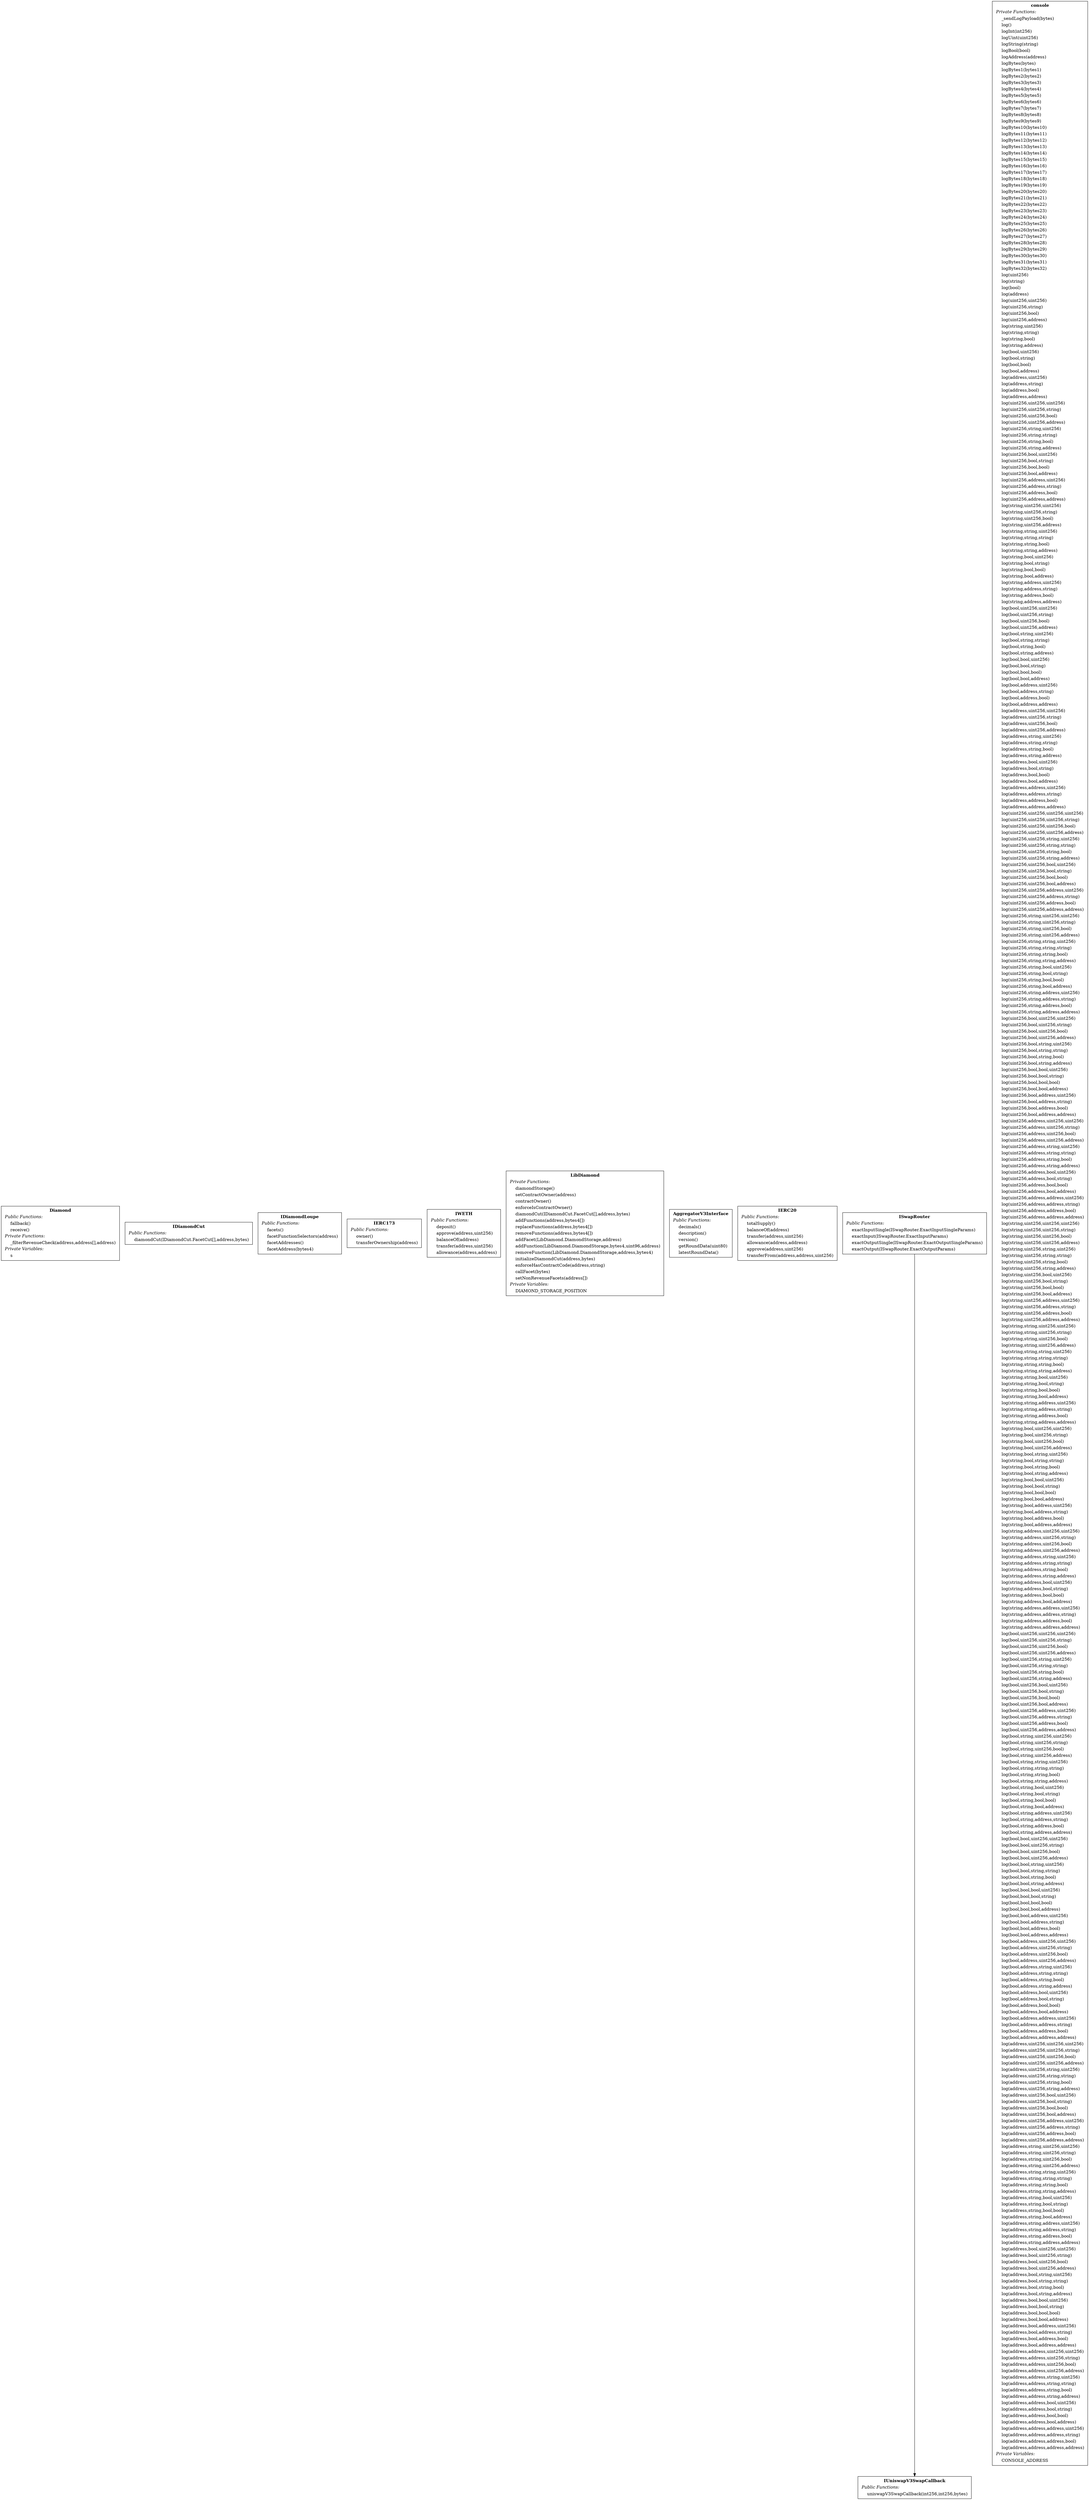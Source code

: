 digraph "" {
Diamond[shape="box"label=< <TABLE border="0"><TR><TD align="center"><B>Diamond</B></TD></TR><TR><TD align="left"><I>Public Functions:</I></TD></TR><TR><TD align="left">    fallback()</TD></TR><TR><TD align="left">    receive()</TD></TR><TR><TD align="left"><I>Private Functions:</I></TD></TR><TR><TD align="left">    _filterRevenueCheck(address,address[],address)</TD></TR><TR><TD align="left"><I>Private Variables:</I></TD></TR><TR><TD align="left">    s</TD></TR></TABLE> >];

IDiamondCut[shape="box"label=< <TABLE border="0"><TR><TD align="center"><B>IDiamondCut</B></TD></TR><TR><TD align="left"><I>Public Functions:</I></TD></TR><TR><TD align="left">    diamondCut(IDiamondCut.FacetCut[],address,bytes)</TD></TR></TABLE> >];

IDiamondLoupe[shape="box"label=< <TABLE border="0"><TR><TD align="center"><B>IDiamondLoupe</B></TD></TR><TR><TD align="left"><I>Public Functions:</I></TD></TR><TR><TD align="left">    facets()</TD></TR><TR><TD align="left">    facetFunctionSelectors(address)</TD></TR><TR><TD align="left">    facetAddresses()</TD></TR><TR><TD align="left">    facetAddress(bytes4)</TD></TR></TABLE> >];

IERC173[shape="box"label=< <TABLE border="0"><TR><TD align="center"><B>IERC173</B></TD></TR><TR><TD align="left"><I>Public Functions:</I></TD></TR><TR><TD align="left">    owner()</TD></TR><TR><TD align="left">    transferOwnership(address)</TD></TR></TABLE> >];

IWETH[shape="box"label=< <TABLE border="0"><TR><TD align="center"><B>IWETH</B></TD></TR><TR><TD align="left"><I>Public Functions:</I></TD></TR><TR><TD align="left">    deposit()</TD></TR><TR><TD align="left">    approve(address,uint256)</TD></TR><TR><TD align="left">    balanceOf(address)</TD></TR><TR><TD align="left">    transfer(address,uint256)</TD></TR><TR><TD align="left">    allowance(address,address)</TD></TR></TABLE> >];

LibDiamond[shape="box"label=< <TABLE border="0"><TR><TD align="center"><B>LibDiamond</B></TD></TR><TR><TD align="left"><I>Private Functions:</I></TD></TR><TR><TD align="left">    diamondStorage()</TD></TR><TR><TD align="left">    setContractOwner(address)</TD></TR><TR><TD align="left">    contractOwner()</TD></TR><TR><TD align="left">    enforceIsContractOwner()</TD></TR><TR><TD align="left">    diamondCut(IDiamondCut.FacetCut[],address,bytes)</TD></TR><TR><TD align="left">    addFunctions(address,bytes4[])</TD></TR><TR><TD align="left">    replaceFunctions(address,bytes4[])</TD></TR><TR><TD align="left">    removeFunctions(address,bytes4[])</TD></TR><TR><TD align="left">    addFacet(LibDiamond.DiamondStorage,address)</TD></TR><TR><TD align="left">    addFunction(LibDiamond.DiamondStorage,bytes4,uint96,address)</TD></TR><TR><TD align="left">    removeFunction(LibDiamond.DiamondStorage,address,bytes4)</TD></TR><TR><TD align="left">    initializeDiamondCut(address,bytes)</TD></TR><TR><TD align="left">    enforceHasContractCode(address,string)</TD></TR><TR><TD align="left">    callFacet(bytes)</TD></TR><TR><TD align="left">    setNonRevenueFacets(address[])</TD></TR><TR><TD align="left"><I>Private Variables:</I></TD></TR><TR><TD align="left">    DIAMOND_STORAGE_POSITION</TD></TR></TABLE> >];

AggregatorV3Interface[shape="box"label=< <TABLE border="0"><TR><TD align="center"><B>AggregatorV3Interface</B></TD></TR><TR><TD align="left"><I>Public Functions:</I></TD></TR><TR><TD align="left">    decimals()</TD></TR><TR><TD align="left">    description()</TD></TR><TR><TD align="left">    version()</TD></TR><TR><TD align="left">    getRoundData(uint80)</TD></TR><TR><TD align="left">    latestRoundData()</TD></TR></TABLE> >];

IERC20[shape="box"label=< <TABLE border="0"><TR><TD align="center"><B>IERC20</B></TD></TR><TR><TD align="left"><I>Public Functions:</I></TD></TR><TR><TD align="left">    totalSupply()</TD></TR><TR><TD align="left">    balanceOf(address)</TD></TR><TR><TD align="left">    transfer(address,uint256)</TD></TR><TR><TD align="left">    allowance(address,address)</TD></TR><TR><TD align="left">    approve(address,uint256)</TD></TR><TR><TD align="left">    transferFrom(address,address,uint256)</TD></TR></TABLE> >];

IUniswapV3SwapCallback[shape="box"label=< <TABLE border="0"><TR><TD align="center"><B>IUniswapV3SwapCallback</B></TD></TR><TR><TD align="left"><I>Public Functions:</I></TD></TR><TR><TD align="left">    uniswapV3SwapCallback(int256,int256,bytes)</TD></TR></TABLE> >];

ISwapRouter -> IUniswapV3SwapCallback;
ISwapRouter[shape="box"label=< <TABLE border="0"><TR><TD align="center"><B>ISwapRouter</B></TD></TR><TR><TD align="left"><I>Public Functions:</I></TD></TR><TR><TD align="left">    exactInputSingle(ISwapRouter.ExactInputSingleParams)</TD></TR><TR><TD align="left">    exactInput(ISwapRouter.ExactInputParams)</TD></TR><TR><TD align="left">    exactOutputSingle(ISwapRouter.ExactOutputSingleParams)</TD></TR><TR><TD align="left">    exactOutput(ISwapRouter.ExactOutputParams)</TD></TR></TABLE> >];

console[shape="box"label=< <TABLE border="0"><TR><TD align="center"><B>console</B></TD></TR><TR><TD align="left"><I>Private Functions:</I></TD></TR><TR><TD align="left">    _sendLogPayload(bytes)</TD></TR><TR><TD align="left">    log()</TD></TR><TR><TD align="left">    logInt(int256)</TD></TR><TR><TD align="left">    logUint(uint256)</TD></TR><TR><TD align="left">    logString(string)</TD></TR><TR><TD align="left">    logBool(bool)</TD></TR><TR><TD align="left">    logAddress(address)</TD></TR><TR><TD align="left">    logBytes(bytes)</TD></TR><TR><TD align="left">    logBytes1(bytes1)</TD></TR><TR><TD align="left">    logBytes2(bytes2)</TD></TR><TR><TD align="left">    logBytes3(bytes3)</TD></TR><TR><TD align="left">    logBytes4(bytes4)</TD></TR><TR><TD align="left">    logBytes5(bytes5)</TD></TR><TR><TD align="left">    logBytes6(bytes6)</TD></TR><TR><TD align="left">    logBytes7(bytes7)</TD></TR><TR><TD align="left">    logBytes8(bytes8)</TD></TR><TR><TD align="left">    logBytes9(bytes9)</TD></TR><TR><TD align="left">    logBytes10(bytes10)</TD></TR><TR><TD align="left">    logBytes11(bytes11)</TD></TR><TR><TD align="left">    logBytes12(bytes12)</TD></TR><TR><TD align="left">    logBytes13(bytes13)</TD></TR><TR><TD align="left">    logBytes14(bytes14)</TD></TR><TR><TD align="left">    logBytes15(bytes15)</TD></TR><TR><TD align="left">    logBytes16(bytes16)</TD></TR><TR><TD align="left">    logBytes17(bytes17)</TD></TR><TR><TD align="left">    logBytes18(bytes18)</TD></TR><TR><TD align="left">    logBytes19(bytes19)</TD></TR><TR><TD align="left">    logBytes20(bytes20)</TD></TR><TR><TD align="left">    logBytes21(bytes21)</TD></TR><TR><TD align="left">    logBytes22(bytes22)</TD></TR><TR><TD align="left">    logBytes23(bytes23)</TD></TR><TR><TD align="left">    logBytes24(bytes24)</TD></TR><TR><TD align="left">    logBytes25(bytes25)</TD></TR><TR><TD align="left">    logBytes26(bytes26)</TD></TR><TR><TD align="left">    logBytes27(bytes27)</TD></TR><TR><TD align="left">    logBytes28(bytes28)</TD></TR><TR><TD align="left">    logBytes29(bytes29)</TD></TR><TR><TD align="left">    logBytes30(bytes30)</TD></TR><TR><TD align="left">    logBytes31(bytes31)</TD></TR><TR><TD align="left">    logBytes32(bytes32)</TD></TR><TR><TD align="left">    log(uint256)</TD></TR><TR><TD align="left">    log(string)</TD></TR><TR><TD align="left">    log(bool)</TD></TR><TR><TD align="left">    log(address)</TD></TR><TR><TD align="left">    log(uint256,uint256)</TD></TR><TR><TD align="left">    log(uint256,string)</TD></TR><TR><TD align="left">    log(uint256,bool)</TD></TR><TR><TD align="left">    log(uint256,address)</TD></TR><TR><TD align="left">    log(string,uint256)</TD></TR><TR><TD align="left">    log(string,string)</TD></TR><TR><TD align="left">    log(string,bool)</TD></TR><TR><TD align="left">    log(string,address)</TD></TR><TR><TD align="left">    log(bool,uint256)</TD></TR><TR><TD align="left">    log(bool,string)</TD></TR><TR><TD align="left">    log(bool,bool)</TD></TR><TR><TD align="left">    log(bool,address)</TD></TR><TR><TD align="left">    log(address,uint256)</TD></TR><TR><TD align="left">    log(address,string)</TD></TR><TR><TD align="left">    log(address,bool)</TD></TR><TR><TD align="left">    log(address,address)</TD></TR><TR><TD align="left">    log(uint256,uint256,uint256)</TD></TR><TR><TD align="left">    log(uint256,uint256,string)</TD></TR><TR><TD align="left">    log(uint256,uint256,bool)</TD></TR><TR><TD align="left">    log(uint256,uint256,address)</TD></TR><TR><TD align="left">    log(uint256,string,uint256)</TD></TR><TR><TD align="left">    log(uint256,string,string)</TD></TR><TR><TD align="left">    log(uint256,string,bool)</TD></TR><TR><TD align="left">    log(uint256,string,address)</TD></TR><TR><TD align="left">    log(uint256,bool,uint256)</TD></TR><TR><TD align="left">    log(uint256,bool,string)</TD></TR><TR><TD align="left">    log(uint256,bool,bool)</TD></TR><TR><TD align="left">    log(uint256,bool,address)</TD></TR><TR><TD align="left">    log(uint256,address,uint256)</TD></TR><TR><TD align="left">    log(uint256,address,string)</TD></TR><TR><TD align="left">    log(uint256,address,bool)</TD></TR><TR><TD align="left">    log(uint256,address,address)</TD></TR><TR><TD align="left">    log(string,uint256,uint256)</TD></TR><TR><TD align="left">    log(string,uint256,string)</TD></TR><TR><TD align="left">    log(string,uint256,bool)</TD></TR><TR><TD align="left">    log(string,uint256,address)</TD></TR><TR><TD align="left">    log(string,string,uint256)</TD></TR><TR><TD align="left">    log(string,string,string)</TD></TR><TR><TD align="left">    log(string,string,bool)</TD></TR><TR><TD align="left">    log(string,string,address)</TD></TR><TR><TD align="left">    log(string,bool,uint256)</TD></TR><TR><TD align="left">    log(string,bool,string)</TD></TR><TR><TD align="left">    log(string,bool,bool)</TD></TR><TR><TD align="left">    log(string,bool,address)</TD></TR><TR><TD align="left">    log(string,address,uint256)</TD></TR><TR><TD align="left">    log(string,address,string)</TD></TR><TR><TD align="left">    log(string,address,bool)</TD></TR><TR><TD align="left">    log(string,address,address)</TD></TR><TR><TD align="left">    log(bool,uint256,uint256)</TD></TR><TR><TD align="left">    log(bool,uint256,string)</TD></TR><TR><TD align="left">    log(bool,uint256,bool)</TD></TR><TR><TD align="left">    log(bool,uint256,address)</TD></TR><TR><TD align="left">    log(bool,string,uint256)</TD></TR><TR><TD align="left">    log(bool,string,string)</TD></TR><TR><TD align="left">    log(bool,string,bool)</TD></TR><TR><TD align="left">    log(bool,string,address)</TD></TR><TR><TD align="left">    log(bool,bool,uint256)</TD></TR><TR><TD align="left">    log(bool,bool,string)</TD></TR><TR><TD align="left">    log(bool,bool,bool)</TD></TR><TR><TD align="left">    log(bool,bool,address)</TD></TR><TR><TD align="left">    log(bool,address,uint256)</TD></TR><TR><TD align="left">    log(bool,address,string)</TD></TR><TR><TD align="left">    log(bool,address,bool)</TD></TR><TR><TD align="left">    log(bool,address,address)</TD></TR><TR><TD align="left">    log(address,uint256,uint256)</TD></TR><TR><TD align="left">    log(address,uint256,string)</TD></TR><TR><TD align="left">    log(address,uint256,bool)</TD></TR><TR><TD align="left">    log(address,uint256,address)</TD></TR><TR><TD align="left">    log(address,string,uint256)</TD></TR><TR><TD align="left">    log(address,string,string)</TD></TR><TR><TD align="left">    log(address,string,bool)</TD></TR><TR><TD align="left">    log(address,string,address)</TD></TR><TR><TD align="left">    log(address,bool,uint256)</TD></TR><TR><TD align="left">    log(address,bool,string)</TD></TR><TR><TD align="left">    log(address,bool,bool)</TD></TR><TR><TD align="left">    log(address,bool,address)</TD></TR><TR><TD align="left">    log(address,address,uint256)</TD></TR><TR><TD align="left">    log(address,address,string)</TD></TR><TR><TD align="left">    log(address,address,bool)</TD></TR><TR><TD align="left">    log(address,address,address)</TD></TR><TR><TD align="left">    log(uint256,uint256,uint256,uint256)</TD></TR><TR><TD align="left">    log(uint256,uint256,uint256,string)</TD></TR><TR><TD align="left">    log(uint256,uint256,uint256,bool)</TD></TR><TR><TD align="left">    log(uint256,uint256,uint256,address)</TD></TR><TR><TD align="left">    log(uint256,uint256,string,uint256)</TD></TR><TR><TD align="left">    log(uint256,uint256,string,string)</TD></TR><TR><TD align="left">    log(uint256,uint256,string,bool)</TD></TR><TR><TD align="left">    log(uint256,uint256,string,address)</TD></TR><TR><TD align="left">    log(uint256,uint256,bool,uint256)</TD></TR><TR><TD align="left">    log(uint256,uint256,bool,string)</TD></TR><TR><TD align="left">    log(uint256,uint256,bool,bool)</TD></TR><TR><TD align="left">    log(uint256,uint256,bool,address)</TD></TR><TR><TD align="left">    log(uint256,uint256,address,uint256)</TD></TR><TR><TD align="left">    log(uint256,uint256,address,string)</TD></TR><TR><TD align="left">    log(uint256,uint256,address,bool)</TD></TR><TR><TD align="left">    log(uint256,uint256,address,address)</TD></TR><TR><TD align="left">    log(uint256,string,uint256,uint256)</TD></TR><TR><TD align="left">    log(uint256,string,uint256,string)</TD></TR><TR><TD align="left">    log(uint256,string,uint256,bool)</TD></TR><TR><TD align="left">    log(uint256,string,uint256,address)</TD></TR><TR><TD align="left">    log(uint256,string,string,uint256)</TD></TR><TR><TD align="left">    log(uint256,string,string,string)</TD></TR><TR><TD align="left">    log(uint256,string,string,bool)</TD></TR><TR><TD align="left">    log(uint256,string,string,address)</TD></TR><TR><TD align="left">    log(uint256,string,bool,uint256)</TD></TR><TR><TD align="left">    log(uint256,string,bool,string)</TD></TR><TR><TD align="left">    log(uint256,string,bool,bool)</TD></TR><TR><TD align="left">    log(uint256,string,bool,address)</TD></TR><TR><TD align="left">    log(uint256,string,address,uint256)</TD></TR><TR><TD align="left">    log(uint256,string,address,string)</TD></TR><TR><TD align="left">    log(uint256,string,address,bool)</TD></TR><TR><TD align="left">    log(uint256,string,address,address)</TD></TR><TR><TD align="left">    log(uint256,bool,uint256,uint256)</TD></TR><TR><TD align="left">    log(uint256,bool,uint256,string)</TD></TR><TR><TD align="left">    log(uint256,bool,uint256,bool)</TD></TR><TR><TD align="left">    log(uint256,bool,uint256,address)</TD></TR><TR><TD align="left">    log(uint256,bool,string,uint256)</TD></TR><TR><TD align="left">    log(uint256,bool,string,string)</TD></TR><TR><TD align="left">    log(uint256,bool,string,bool)</TD></TR><TR><TD align="left">    log(uint256,bool,string,address)</TD></TR><TR><TD align="left">    log(uint256,bool,bool,uint256)</TD></TR><TR><TD align="left">    log(uint256,bool,bool,string)</TD></TR><TR><TD align="left">    log(uint256,bool,bool,bool)</TD></TR><TR><TD align="left">    log(uint256,bool,bool,address)</TD></TR><TR><TD align="left">    log(uint256,bool,address,uint256)</TD></TR><TR><TD align="left">    log(uint256,bool,address,string)</TD></TR><TR><TD align="left">    log(uint256,bool,address,bool)</TD></TR><TR><TD align="left">    log(uint256,bool,address,address)</TD></TR><TR><TD align="left">    log(uint256,address,uint256,uint256)</TD></TR><TR><TD align="left">    log(uint256,address,uint256,string)</TD></TR><TR><TD align="left">    log(uint256,address,uint256,bool)</TD></TR><TR><TD align="left">    log(uint256,address,uint256,address)</TD></TR><TR><TD align="left">    log(uint256,address,string,uint256)</TD></TR><TR><TD align="left">    log(uint256,address,string,string)</TD></TR><TR><TD align="left">    log(uint256,address,string,bool)</TD></TR><TR><TD align="left">    log(uint256,address,string,address)</TD></TR><TR><TD align="left">    log(uint256,address,bool,uint256)</TD></TR><TR><TD align="left">    log(uint256,address,bool,string)</TD></TR><TR><TD align="left">    log(uint256,address,bool,bool)</TD></TR><TR><TD align="left">    log(uint256,address,bool,address)</TD></TR><TR><TD align="left">    log(uint256,address,address,uint256)</TD></TR><TR><TD align="left">    log(uint256,address,address,string)</TD></TR><TR><TD align="left">    log(uint256,address,address,bool)</TD></TR><TR><TD align="left">    log(uint256,address,address,address)</TD></TR><TR><TD align="left">    log(string,uint256,uint256,uint256)</TD></TR><TR><TD align="left">    log(string,uint256,uint256,string)</TD></TR><TR><TD align="left">    log(string,uint256,uint256,bool)</TD></TR><TR><TD align="left">    log(string,uint256,uint256,address)</TD></TR><TR><TD align="left">    log(string,uint256,string,uint256)</TD></TR><TR><TD align="left">    log(string,uint256,string,string)</TD></TR><TR><TD align="left">    log(string,uint256,string,bool)</TD></TR><TR><TD align="left">    log(string,uint256,string,address)</TD></TR><TR><TD align="left">    log(string,uint256,bool,uint256)</TD></TR><TR><TD align="left">    log(string,uint256,bool,string)</TD></TR><TR><TD align="left">    log(string,uint256,bool,bool)</TD></TR><TR><TD align="left">    log(string,uint256,bool,address)</TD></TR><TR><TD align="left">    log(string,uint256,address,uint256)</TD></TR><TR><TD align="left">    log(string,uint256,address,string)</TD></TR><TR><TD align="left">    log(string,uint256,address,bool)</TD></TR><TR><TD align="left">    log(string,uint256,address,address)</TD></TR><TR><TD align="left">    log(string,string,uint256,uint256)</TD></TR><TR><TD align="left">    log(string,string,uint256,string)</TD></TR><TR><TD align="left">    log(string,string,uint256,bool)</TD></TR><TR><TD align="left">    log(string,string,uint256,address)</TD></TR><TR><TD align="left">    log(string,string,string,uint256)</TD></TR><TR><TD align="left">    log(string,string,string,string)</TD></TR><TR><TD align="left">    log(string,string,string,bool)</TD></TR><TR><TD align="left">    log(string,string,string,address)</TD></TR><TR><TD align="left">    log(string,string,bool,uint256)</TD></TR><TR><TD align="left">    log(string,string,bool,string)</TD></TR><TR><TD align="left">    log(string,string,bool,bool)</TD></TR><TR><TD align="left">    log(string,string,bool,address)</TD></TR><TR><TD align="left">    log(string,string,address,uint256)</TD></TR><TR><TD align="left">    log(string,string,address,string)</TD></TR><TR><TD align="left">    log(string,string,address,bool)</TD></TR><TR><TD align="left">    log(string,string,address,address)</TD></TR><TR><TD align="left">    log(string,bool,uint256,uint256)</TD></TR><TR><TD align="left">    log(string,bool,uint256,string)</TD></TR><TR><TD align="left">    log(string,bool,uint256,bool)</TD></TR><TR><TD align="left">    log(string,bool,uint256,address)</TD></TR><TR><TD align="left">    log(string,bool,string,uint256)</TD></TR><TR><TD align="left">    log(string,bool,string,string)</TD></TR><TR><TD align="left">    log(string,bool,string,bool)</TD></TR><TR><TD align="left">    log(string,bool,string,address)</TD></TR><TR><TD align="left">    log(string,bool,bool,uint256)</TD></TR><TR><TD align="left">    log(string,bool,bool,string)</TD></TR><TR><TD align="left">    log(string,bool,bool,bool)</TD></TR><TR><TD align="left">    log(string,bool,bool,address)</TD></TR><TR><TD align="left">    log(string,bool,address,uint256)</TD></TR><TR><TD align="left">    log(string,bool,address,string)</TD></TR><TR><TD align="left">    log(string,bool,address,bool)</TD></TR><TR><TD align="left">    log(string,bool,address,address)</TD></TR><TR><TD align="left">    log(string,address,uint256,uint256)</TD></TR><TR><TD align="left">    log(string,address,uint256,string)</TD></TR><TR><TD align="left">    log(string,address,uint256,bool)</TD></TR><TR><TD align="left">    log(string,address,uint256,address)</TD></TR><TR><TD align="left">    log(string,address,string,uint256)</TD></TR><TR><TD align="left">    log(string,address,string,string)</TD></TR><TR><TD align="left">    log(string,address,string,bool)</TD></TR><TR><TD align="left">    log(string,address,string,address)</TD></TR><TR><TD align="left">    log(string,address,bool,uint256)</TD></TR><TR><TD align="left">    log(string,address,bool,string)</TD></TR><TR><TD align="left">    log(string,address,bool,bool)</TD></TR><TR><TD align="left">    log(string,address,bool,address)</TD></TR><TR><TD align="left">    log(string,address,address,uint256)</TD></TR><TR><TD align="left">    log(string,address,address,string)</TD></TR><TR><TD align="left">    log(string,address,address,bool)</TD></TR><TR><TD align="left">    log(string,address,address,address)</TD></TR><TR><TD align="left">    log(bool,uint256,uint256,uint256)</TD></TR><TR><TD align="left">    log(bool,uint256,uint256,string)</TD></TR><TR><TD align="left">    log(bool,uint256,uint256,bool)</TD></TR><TR><TD align="left">    log(bool,uint256,uint256,address)</TD></TR><TR><TD align="left">    log(bool,uint256,string,uint256)</TD></TR><TR><TD align="left">    log(bool,uint256,string,string)</TD></TR><TR><TD align="left">    log(bool,uint256,string,bool)</TD></TR><TR><TD align="left">    log(bool,uint256,string,address)</TD></TR><TR><TD align="left">    log(bool,uint256,bool,uint256)</TD></TR><TR><TD align="left">    log(bool,uint256,bool,string)</TD></TR><TR><TD align="left">    log(bool,uint256,bool,bool)</TD></TR><TR><TD align="left">    log(bool,uint256,bool,address)</TD></TR><TR><TD align="left">    log(bool,uint256,address,uint256)</TD></TR><TR><TD align="left">    log(bool,uint256,address,string)</TD></TR><TR><TD align="left">    log(bool,uint256,address,bool)</TD></TR><TR><TD align="left">    log(bool,uint256,address,address)</TD></TR><TR><TD align="left">    log(bool,string,uint256,uint256)</TD></TR><TR><TD align="left">    log(bool,string,uint256,string)</TD></TR><TR><TD align="left">    log(bool,string,uint256,bool)</TD></TR><TR><TD align="left">    log(bool,string,uint256,address)</TD></TR><TR><TD align="left">    log(bool,string,string,uint256)</TD></TR><TR><TD align="left">    log(bool,string,string,string)</TD></TR><TR><TD align="left">    log(bool,string,string,bool)</TD></TR><TR><TD align="left">    log(bool,string,string,address)</TD></TR><TR><TD align="left">    log(bool,string,bool,uint256)</TD></TR><TR><TD align="left">    log(bool,string,bool,string)</TD></TR><TR><TD align="left">    log(bool,string,bool,bool)</TD></TR><TR><TD align="left">    log(bool,string,bool,address)</TD></TR><TR><TD align="left">    log(bool,string,address,uint256)</TD></TR><TR><TD align="left">    log(bool,string,address,string)</TD></TR><TR><TD align="left">    log(bool,string,address,bool)</TD></TR><TR><TD align="left">    log(bool,string,address,address)</TD></TR><TR><TD align="left">    log(bool,bool,uint256,uint256)</TD></TR><TR><TD align="left">    log(bool,bool,uint256,string)</TD></TR><TR><TD align="left">    log(bool,bool,uint256,bool)</TD></TR><TR><TD align="left">    log(bool,bool,uint256,address)</TD></TR><TR><TD align="left">    log(bool,bool,string,uint256)</TD></TR><TR><TD align="left">    log(bool,bool,string,string)</TD></TR><TR><TD align="left">    log(bool,bool,string,bool)</TD></TR><TR><TD align="left">    log(bool,bool,string,address)</TD></TR><TR><TD align="left">    log(bool,bool,bool,uint256)</TD></TR><TR><TD align="left">    log(bool,bool,bool,string)</TD></TR><TR><TD align="left">    log(bool,bool,bool,bool)</TD></TR><TR><TD align="left">    log(bool,bool,bool,address)</TD></TR><TR><TD align="left">    log(bool,bool,address,uint256)</TD></TR><TR><TD align="left">    log(bool,bool,address,string)</TD></TR><TR><TD align="left">    log(bool,bool,address,bool)</TD></TR><TR><TD align="left">    log(bool,bool,address,address)</TD></TR><TR><TD align="left">    log(bool,address,uint256,uint256)</TD></TR><TR><TD align="left">    log(bool,address,uint256,string)</TD></TR><TR><TD align="left">    log(bool,address,uint256,bool)</TD></TR><TR><TD align="left">    log(bool,address,uint256,address)</TD></TR><TR><TD align="left">    log(bool,address,string,uint256)</TD></TR><TR><TD align="left">    log(bool,address,string,string)</TD></TR><TR><TD align="left">    log(bool,address,string,bool)</TD></TR><TR><TD align="left">    log(bool,address,string,address)</TD></TR><TR><TD align="left">    log(bool,address,bool,uint256)</TD></TR><TR><TD align="left">    log(bool,address,bool,string)</TD></TR><TR><TD align="left">    log(bool,address,bool,bool)</TD></TR><TR><TD align="left">    log(bool,address,bool,address)</TD></TR><TR><TD align="left">    log(bool,address,address,uint256)</TD></TR><TR><TD align="left">    log(bool,address,address,string)</TD></TR><TR><TD align="left">    log(bool,address,address,bool)</TD></TR><TR><TD align="left">    log(bool,address,address,address)</TD></TR><TR><TD align="left">    log(address,uint256,uint256,uint256)</TD></TR><TR><TD align="left">    log(address,uint256,uint256,string)</TD></TR><TR><TD align="left">    log(address,uint256,uint256,bool)</TD></TR><TR><TD align="left">    log(address,uint256,uint256,address)</TD></TR><TR><TD align="left">    log(address,uint256,string,uint256)</TD></TR><TR><TD align="left">    log(address,uint256,string,string)</TD></TR><TR><TD align="left">    log(address,uint256,string,bool)</TD></TR><TR><TD align="left">    log(address,uint256,string,address)</TD></TR><TR><TD align="left">    log(address,uint256,bool,uint256)</TD></TR><TR><TD align="left">    log(address,uint256,bool,string)</TD></TR><TR><TD align="left">    log(address,uint256,bool,bool)</TD></TR><TR><TD align="left">    log(address,uint256,bool,address)</TD></TR><TR><TD align="left">    log(address,uint256,address,uint256)</TD></TR><TR><TD align="left">    log(address,uint256,address,string)</TD></TR><TR><TD align="left">    log(address,uint256,address,bool)</TD></TR><TR><TD align="left">    log(address,uint256,address,address)</TD></TR><TR><TD align="left">    log(address,string,uint256,uint256)</TD></TR><TR><TD align="left">    log(address,string,uint256,string)</TD></TR><TR><TD align="left">    log(address,string,uint256,bool)</TD></TR><TR><TD align="left">    log(address,string,uint256,address)</TD></TR><TR><TD align="left">    log(address,string,string,uint256)</TD></TR><TR><TD align="left">    log(address,string,string,string)</TD></TR><TR><TD align="left">    log(address,string,string,bool)</TD></TR><TR><TD align="left">    log(address,string,string,address)</TD></TR><TR><TD align="left">    log(address,string,bool,uint256)</TD></TR><TR><TD align="left">    log(address,string,bool,string)</TD></TR><TR><TD align="left">    log(address,string,bool,bool)</TD></TR><TR><TD align="left">    log(address,string,bool,address)</TD></TR><TR><TD align="left">    log(address,string,address,uint256)</TD></TR><TR><TD align="left">    log(address,string,address,string)</TD></TR><TR><TD align="left">    log(address,string,address,bool)</TD></TR><TR><TD align="left">    log(address,string,address,address)</TD></TR><TR><TD align="left">    log(address,bool,uint256,uint256)</TD></TR><TR><TD align="left">    log(address,bool,uint256,string)</TD></TR><TR><TD align="left">    log(address,bool,uint256,bool)</TD></TR><TR><TD align="left">    log(address,bool,uint256,address)</TD></TR><TR><TD align="left">    log(address,bool,string,uint256)</TD></TR><TR><TD align="left">    log(address,bool,string,string)</TD></TR><TR><TD align="left">    log(address,bool,string,bool)</TD></TR><TR><TD align="left">    log(address,bool,string,address)</TD></TR><TR><TD align="left">    log(address,bool,bool,uint256)</TD></TR><TR><TD align="left">    log(address,bool,bool,string)</TD></TR><TR><TD align="left">    log(address,bool,bool,bool)</TD></TR><TR><TD align="left">    log(address,bool,bool,address)</TD></TR><TR><TD align="left">    log(address,bool,address,uint256)</TD></TR><TR><TD align="left">    log(address,bool,address,string)</TD></TR><TR><TD align="left">    log(address,bool,address,bool)</TD></TR><TR><TD align="left">    log(address,bool,address,address)</TD></TR><TR><TD align="left">    log(address,address,uint256,uint256)</TD></TR><TR><TD align="left">    log(address,address,uint256,string)</TD></TR><TR><TD align="left">    log(address,address,uint256,bool)</TD></TR><TR><TD align="left">    log(address,address,uint256,address)</TD></TR><TR><TD align="left">    log(address,address,string,uint256)</TD></TR><TR><TD align="left">    log(address,address,string,string)</TD></TR><TR><TD align="left">    log(address,address,string,bool)</TD></TR><TR><TD align="left">    log(address,address,string,address)</TD></TR><TR><TD align="left">    log(address,address,bool,uint256)</TD></TR><TR><TD align="left">    log(address,address,bool,string)</TD></TR><TR><TD align="left">    log(address,address,bool,bool)</TD></TR><TR><TD align="left">    log(address,address,bool,address)</TD></TR><TR><TD align="left">    log(address,address,address,uint256)</TD></TR><TR><TD align="left">    log(address,address,address,string)</TD></TR><TR><TD align="left">    log(address,address,address,bool)</TD></TR><TR><TD align="left">    log(address,address,address,address)</TD></TR><TR><TD align="left"><I>Private Variables:</I></TD></TR><TR><TD align="left">    CONSOLE_ADDRESS</TD></TR></TABLE> >];

}